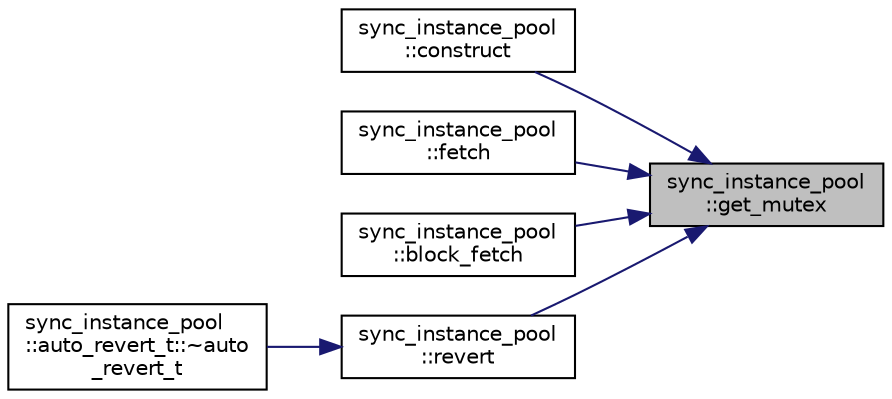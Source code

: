 digraph "sync_instance_pool::get_mutex"
{
 // LATEX_PDF_SIZE
  edge [fontname="Helvetica",fontsize="10",labelfontname="Helvetica",labelfontsize="10"];
  node [fontname="Helvetica",fontsize="10",shape=record];
  rankdir="RL";
  Node15 [label="sync_instance_pool\l::get_mutex",height=0.2,width=0.4,color="black", fillcolor="grey75", style="filled", fontcolor="black",tooltip=" "];
  Node15 -> Node16 [dir="back",color="midnightblue",fontsize="10",style="solid",fontname="Helvetica"];
  Node16 [label="sync_instance_pool\l::construct",height=0.2,width=0.4,color="black", fillcolor="white", style="filled",URL="$classsync__instance__pool.html#a47233d049f711dd34b1b51cd52e6e10e",tooltip=" "];
  Node15 -> Node17 [dir="back",color="midnightblue",fontsize="10",style="solid",fontname="Helvetica"];
  Node17 [label="sync_instance_pool\l::fetch",height=0.2,width=0.4,color="black", fillcolor="white", style="filled",URL="$classsync__instance__pool.html#a9aeb1427720c1577dd1d11f1a05b4480",tooltip=" "];
  Node15 -> Node18 [dir="back",color="midnightblue",fontsize="10",style="solid",fontname="Helvetica"];
  Node18 [label="sync_instance_pool\l::block_fetch",height=0.2,width=0.4,color="black", fillcolor="white", style="filled",URL="$classsync__instance__pool.html#a7751e9000fcb16ca0d59f9ff7592dfc2",tooltip=" "];
  Node15 -> Node19 [dir="back",color="midnightblue",fontsize="10",style="solid",fontname="Helvetica"];
  Node19 [label="sync_instance_pool\l::revert",height=0.2,width=0.4,color="black", fillcolor="white", style="filled",URL="$classsync__instance__pool.html#a9941269ba9507697c45f348f3f581dbe",tooltip=" "];
  Node19 -> Node20 [dir="back",color="midnightblue",fontsize="10",style="solid",fontname="Helvetica"];
  Node20 [label="sync_instance_pool\l::auto_revert_t::~auto\l_revert_t",height=0.2,width=0.4,color="black", fillcolor="white", style="filled",URL="$classsync__instance__pool_1_1auto__revert__t.html#ac679c475cd725b83d11d36c9b0e838a4",tooltip=" "];
}
